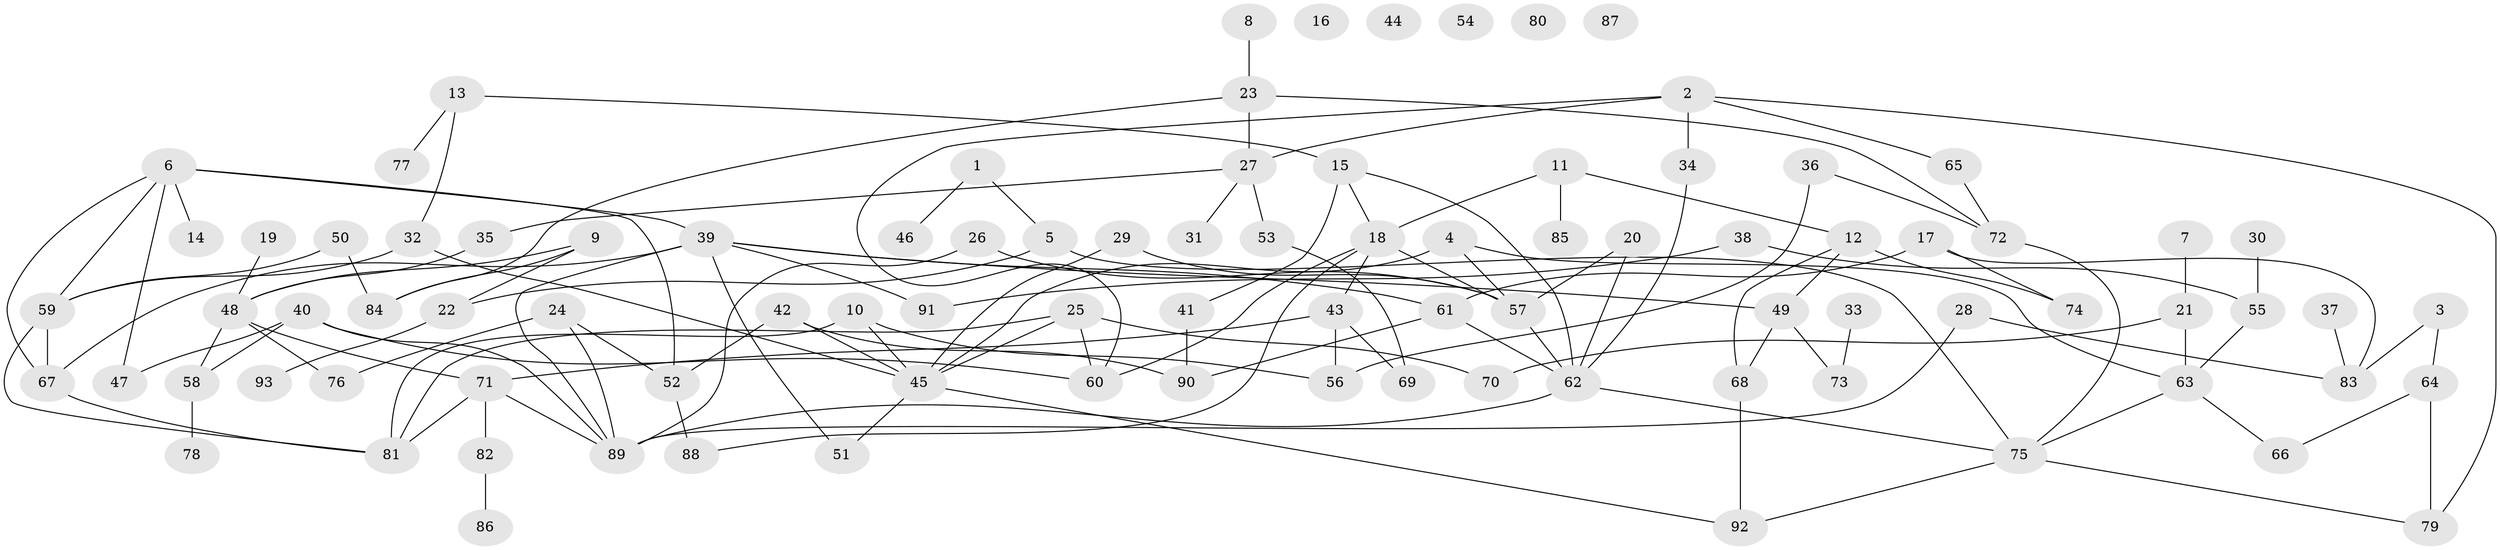 // coarse degree distribution, {1: 0.1956521739130435, 0: 0.10869565217391304, 4: 0.13043478260869565, 2: 0.30434782608695654, 7: 0.06521739130434782, 3: 0.10869565217391304, 5: 0.021739130434782608, 10: 0.043478260869565216, 8: 0.021739130434782608}
// Generated by graph-tools (version 1.1) at 2025/43/03/04/25 21:43:22]
// undirected, 93 vertices, 134 edges
graph export_dot {
graph [start="1"]
  node [color=gray90,style=filled];
  1;
  2;
  3;
  4;
  5;
  6;
  7;
  8;
  9;
  10;
  11;
  12;
  13;
  14;
  15;
  16;
  17;
  18;
  19;
  20;
  21;
  22;
  23;
  24;
  25;
  26;
  27;
  28;
  29;
  30;
  31;
  32;
  33;
  34;
  35;
  36;
  37;
  38;
  39;
  40;
  41;
  42;
  43;
  44;
  45;
  46;
  47;
  48;
  49;
  50;
  51;
  52;
  53;
  54;
  55;
  56;
  57;
  58;
  59;
  60;
  61;
  62;
  63;
  64;
  65;
  66;
  67;
  68;
  69;
  70;
  71;
  72;
  73;
  74;
  75;
  76;
  77;
  78;
  79;
  80;
  81;
  82;
  83;
  84;
  85;
  86;
  87;
  88;
  89;
  90;
  91;
  92;
  93;
  1 -- 5;
  1 -- 46;
  2 -- 27;
  2 -- 34;
  2 -- 60;
  2 -- 65;
  2 -- 79;
  3 -- 64;
  3 -- 83;
  4 -- 45;
  4 -- 57;
  4 -- 63;
  5 -- 22;
  5 -- 75;
  6 -- 14;
  6 -- 39;
  6 -- 47;
  6 -- 52;
  6 -- 59;
  6 -- 67;
  7 -- 21;
  8 -- 23;
  9 -- 22;
  9 -- 48;
  9 -- 84;
  10 -- 45;
  10 -- 56;
  10 -- 81;
  11 -- 12;
  11 -- 18;
  11 -- 85;
  12 -- 49;
  12 -- 68;
  12 -- 74;
  13 -- 15;
  13 -- 32;
  13 -- 77;
  15 -- 18;
  15 -- 41;
  15 -- 62;
  17 -- 61;
  17 -- 74;
  17 -- 83;
  18 -- 43;
  18 -- 57;
  18 -- 60;
  18 -- 88;
  19 -- 48;
  20 -- 57;
  20 -- 62;
  21 -- 63;
  21 -- 70;
  22 -- 93;
  23 -- 27;
  23 -- 72;
  23 -- 84;
  24 -- 52;
  24 -- 76;
  24 -- 89;
  25 -- 45;
  25 -- 60;
  25 -- 70;
  25 -- 81;
  26 -- 57;
  26 -- 89;
  27 -- 31;
  27 -- 35;
  27 -- 53;
  28 -- 83;
  28 -- 89;
  29 -- 45;
  29 -- 57;
  30 -- 55;
  32 -- 45;
  32 -- 59;
  33 -- 73;
  34 -- 62;
  35 -- 48;
  36 -- 56;
  36 -- 72;
  37 -- 83;
  38 -- 55;
  38 -- 91;
  39 -- 49;
  39 -- 51;
  39 -- 61;
  39 -- 67;
  39 -- 89;
  39 -- 91;
  40 -- 47;
  40 -- 58;
  40 -- 60;
  40 -- 89;
  41 -- 90;
  42 -- 45;
  42 -- 52;
  42 -- 90;
  43 -- 56;
  43 -- 69;
  43 -- 71;
  45 -- 51;
  45 -- 92;
  48 -- 58;
  48 -- 71;
  48 -- 76;
  49 -- 68;
  49 -- 73;
  50 -- 59;
  50 -- 84;
  52 -- 88;
  53 -- 69;
  55 -- 63;
  57 -- 62;
  58 -- 78;
  59 -- 67;
  59 -- 81;
  61 -- 62;
  61 -- 90;
  62 -- 75;
  62 -- 89;
  63 -- 66;
  63 -- 75;
  64 -- 66;
  64 -- 79;
  65 -- 72;
  67 -- 81;
  68 -- 92;
  71 -- 81;
  71 -- 82;
  71 -- 89;
  72 -- 75;
  75 -- 79;
  75 -- 92;
  82 -- 86;
}
